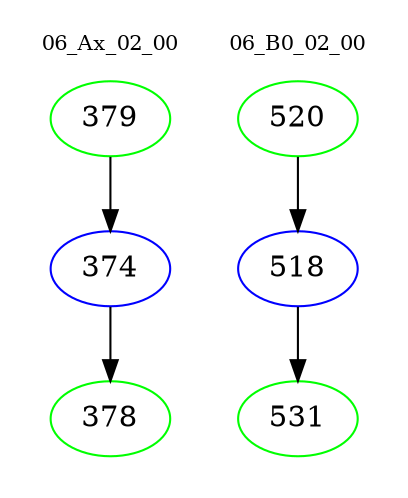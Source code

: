 digraph{
subgraph cluster_0 {
color = white
label = "06_Ax_02_00";
fontsize=10;
T0_379 [label="379", color="green"]
T0_379 -> T0_374 [color="black"]
T0_374 [label="374", color="blue"]
T0_374 -> T0_378 [color="black"]
T0_378 [label="378", color="green"]
}
subgraph cluster_1 {
color = white
label = "06_B0_02_00";
fontsize=10;
T1_520 [label="520", color="green"]
T1_520 -> T1_518 [color="black"]
T1_518 [label="518", color="blue"]
T1_518 -> T1_531 [color="black"]
T1_531 [label="531", color="green"]
}
}
